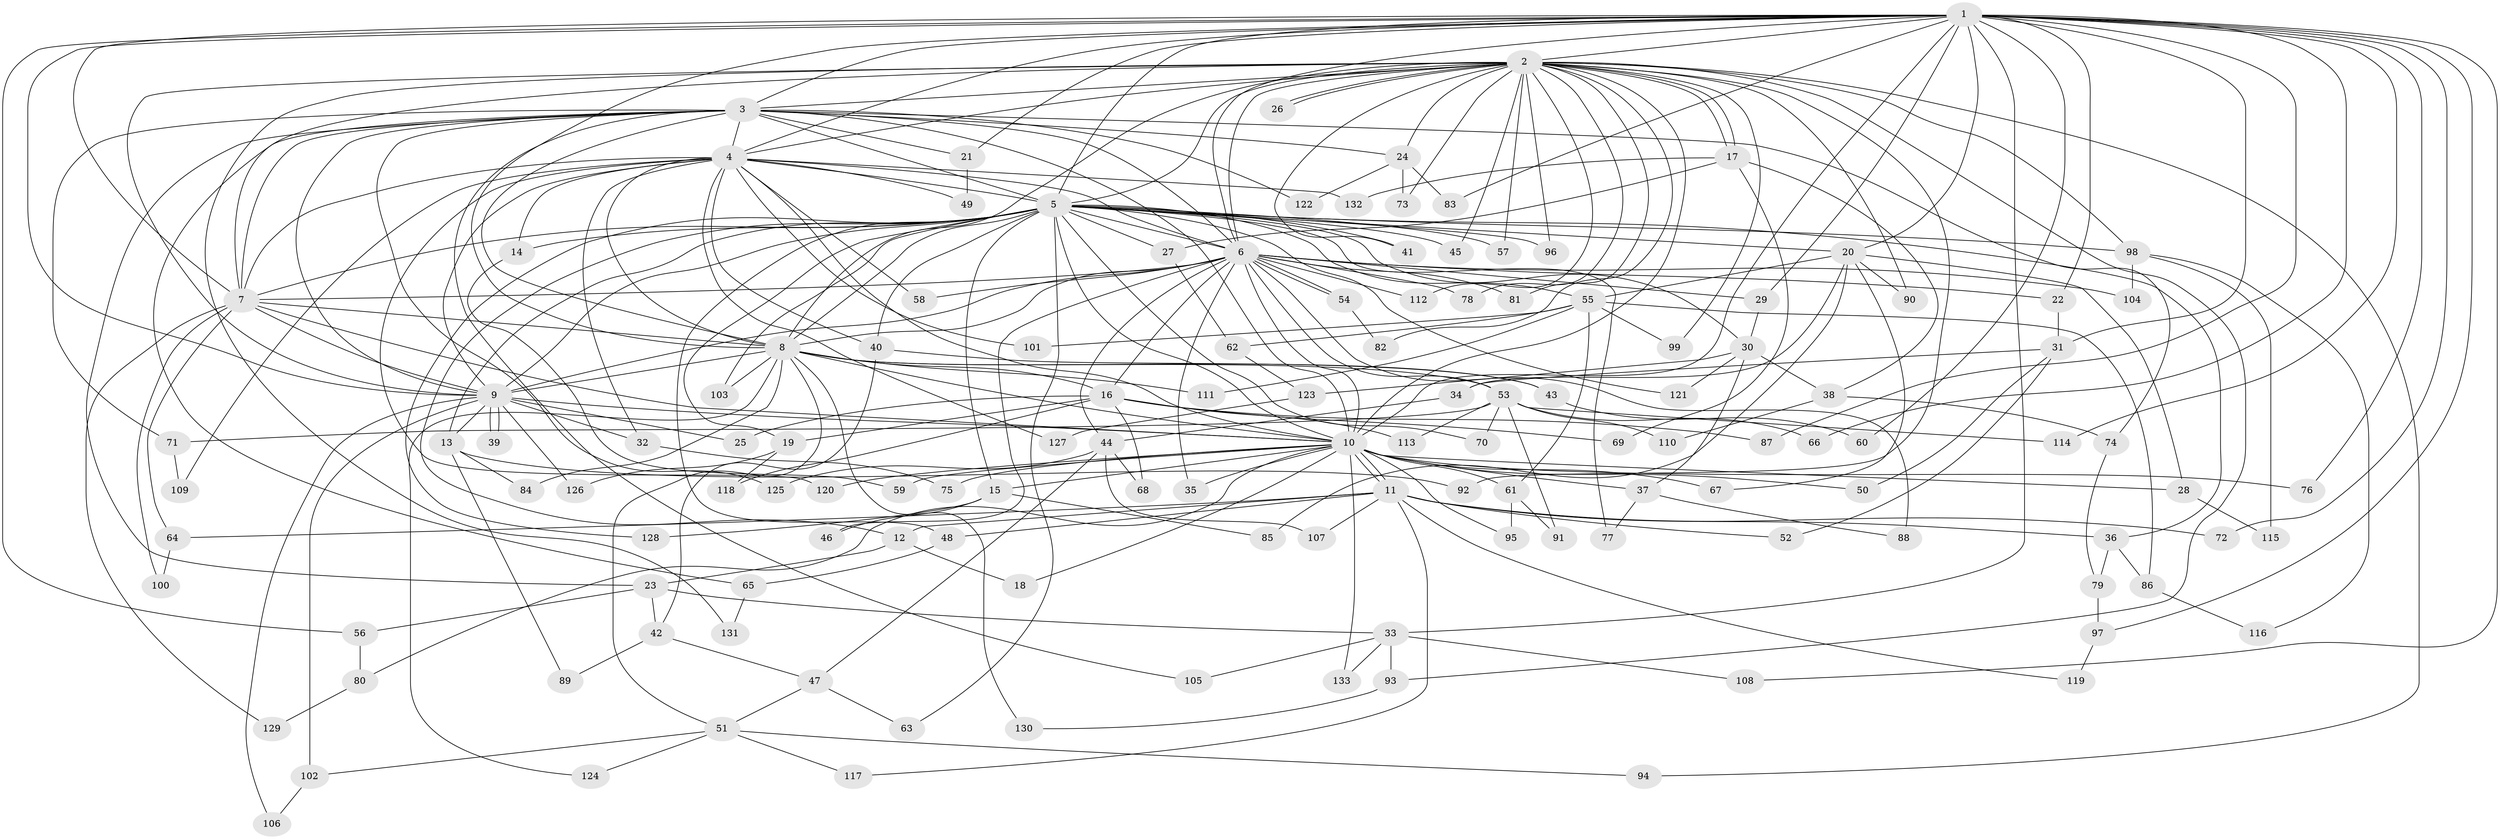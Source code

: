 // Generated by graph-tools (version 1.1) at 2025/35/03/09/25 02:35:14]
// undirected, 133 vertices, 291 edges
graph export_dot {
graph [start="1"]
  node [color=gray90,style=filled];
  1;
  2;
  3;
  4;
  5;
  6;
  7;
  8;
  9;
  10;
  11;
  12;
  13;
  14;
  15;
  16;
  17;
  18;
  19;
  20;
  21;
  22;
  23;
  24;
  25;
  26;
  27;
  28;
  29;
  30;
  31;
  32;
  33;
  34;
  35;
  36;
  37;
  38;
  39;
  40;
  41;
  42;
  43;
  44;
  45;
  46;
  47;
  48;
  49;
  50;
  51;
  52;
  53;
  54;
  55;
  56;
  57;
  58;
  59;
  60;
  61;
  62;
  63;
  64;
  65;
  66;
  67;
  68;
  69;
  70;
  71;
  72;
  73;
  74;
  75;
  76;
  77;
  78;
  79;
  80;
  81;
  82;
  83;
  84;
  85;
  86;
  87;
  88;
  89;
  90;
  91;
  92;
  93;
  94;
  95;
  96;
  97;
  98;
  99;
  100;
  101;
  102;
  103;
  104;
  105;
  106;
  107;
  108;
  109;
  110;
  111;
  112;
  113;
  114;
  115;
  116;
  117;
  118;
  119;
  120;
  121;
  122;
  123;
  124;
  125;
  126;
  127;
  128;
  129;
  130;
  131;
  132;
  133;
  1 -- 2;
  1 -- 3;
  1 -- 4;
  1 -- 5;
  1 -- 6;
  1 -- 7;
  1 -- 8;
  1 -- 9;
  1 -- 10;
  1 -- 20;
  1 -- 21;
  1 -- 22;
  1 -- 29;
  1 -- 31;
  1 -- 33;
  1 -- 56;
  1 -- 60;
  1 -- 66;
  1 -- 72;
  1 -- 76;
  1 -- 83;
  1 -- 87;
  1 -- 97;
  1 -- 108;
  1 -- 114;
  2 -- 3;
  2 -- 4;
  2 -- 5;
  2 -- 6;
  2 -- 7;
  2 -- 8;
  2 -- 9;
  2 -- 10;
  2 -- 17;
  2 -- 17;
  2 -- 24;
  2 -- 26;
  2 -- 26;
  2 -- 41;
  2 -- 45;
  2 -- 57;
  2 -- 73;
  2 -- 78;
  2 -- 81;
  2 -- 82;
  2 -- 90;
  2 -- 92;
  2 -- 93;
  2 -- 94;
  2 -- 96;
  2 -- 98;
  2 -- 99;
  2 -- 112;
  2 -- 131;
  3 -- 4;
  3 -- 5;
  3 -- 6;
  3 -- 7;
  3 -- 8;
  3 -- 9;
  3 -- 10;
  3 -- 21;
  3 -- 23;
  3 -- 24;
  3 -- 65;
  3 -- 71;
  3 -- 74;
  3 -- 105;
  3 -- 122;
  3 -- 125;
  4 -- 5;
  4 -- 6;
  4 -- 7;
  4 -- 8;
  4 -- 9;
  4 -- 10;
  4 -- 14;
  4 -- 32;
  4 -- 40;
  4 -- 49;
  4 -- 58;
  4 -- 101;
  4 -- 109;
  4 -- 120;
  4 -- 127;
  4 -- 132;
  5 -- 6;
  5 -- 7;
  5 -- 8;
  5 -- 9;
  5 -- 10;
  5 -- 12;
  5 -- 13;
  5 -- 14;
  5 -- 15;
  5 -- 19;
  5 -- 20;
  5 -- 27;
  5 -- 30;
  5 -- 36;
  5 -- 40;
  5 -- 41;
  5 -- 45;
  5 -- 48;
  5 -- 55;
  5 -- 57;
  5 -- 63;
  5 -- 70;
  5 -- 77;
  5 -- 96;
  5 -- 98;
  5 -- 103;
  5 -- 121;
  5 -- 128;
  6 -- 7;
  6 -- 8;
  6 -- 9;
  6 -- 10;
  6 -- 16;
  6 -- 22;
  6 -- 29;
  6 -- 35;
  6 -- 44;
  6 -- 46;
  6 -- 53;
  6 -- 54;
  6 -- 54;
  6 -- 58;
  6 -- 78;
  6 -- 81;
  6 -- 88;
  6 -- 104;
  6 -- 112;
  7 -- 8;
  7 -- 9;
  7 -- 10;
  7 -- 64;
  7 -- 100;
  7 -- 129;
  8 -- 9;
  8 -- 10;
  8 -- 16;
  8 -- 43;
  8 -- 51;
  8 -- 53;
  8 -- 84;
  8 -- 103;
  8 -- 111;
  8 -- 124;
  8 -- 130;
  9 -- 10;
  9 -- 13;
  9 -- 25;
  9 -- 32;
  9 -- 39;
  9 -- 39;
  9 -- 102;
  9 -- 106;
  9 -- 126;
  10 -- 11;
  10 -- 11;
  10 -- 15;
  10 -- 18;
  10 -- 28;
  10 -- 35;
  10 -- 37;
  10 -- 50;
  10 -- 59;
  10 -- 61;
  10 -- 67;
  10 -- 75;
  10 -- 76;
  10 -- 80;
  10 -- 95;
  10 -- 120;
  10 -- 133;
  11 -- 12;
  11 -- 36;
  11 -- 48;
  11 -- 52;
  11 -- 64;
  11 -- 72;
  11 -- 107;
  11 -- 117;
  11 -- 119;
  12 -- 18;
  12 -- 23;
  13 -- 84;
  13 -- 89;
  13 -- 92;
  14 -- 59;
  15 -- 46;
  15 -- 85;
  15 -- 128;
  16 -- 19;
  16 -- 25;
  16 -- 68;
  16 -- 69;
  16 -- 87;
  16 -- 113;
  16 -- 118;
  17 -- 27;
  17 -- 38;
  17 -- 69;
  17 -- 132;
  19 -- 118;
  19 -- 126;
  20 -- 28;
  20 -- 34;
  20 -- 55;
  20 -- 67;
  20 -- 85;
  20 -- 90;
  21 -- 49;
  22 -- 31;
  23 -- 33;
  23 -- 42;
  23 -- 56;
  24 -- 73;
  24 -- 83;
  24 -- 122;
  27 -- 62;
  28 -- 115;
  29 -- 30;
  30 -- 37;
  30 -- 38;
  30 -- 121;
  30 -- 123;
  31 -- 34;
  31 -- 50;
  31 -- 52;
  32 -- 75;
  33 -- 93;
  33 -- 105;
  33 -- 108;
  33 -- 133;
  34 -- 44;
  36 -- 79;
  36 -- 86;
  37 -- 77;
  37 -- 88;
  38 -- 74;
  38 -- 110;
  40 -- 42;
  40 -- 43;
  42 -- 47;
  42 -- 89;
  43 -- 60;
  44 -- 47;
  44 -- 68;
  44 -- 107;
  44 -- 125;
  47 -- 51;
  47 -- 63;
  48 -- 65;
  51 -- 94;
  51 -- 102;
  51 -- 117;
  51 -- 124;
  53 -- 66;
  53 -- 70;
  53 -- 71;
  53 -- 91;
  53 -- 110;
  53 -- 113;
  53 -- 114;
  54 -- 82;
  55 -- 61;
  55 -- 62;
  55 -- 86;
  55 -- 99;
  55 -- 101;
  55 -- 111;
  56 -- 80;
  61 -- 91;
  61 -- 95;
  62 -- 123;
  64 -- 100;
  65 -- 131;
  71 -- 109;
  74 -- 79;
  79 -- 97;
  80 -- 129;
  86 -- 116;
  93 -- 130;
  97 -- 119;
  98 -- 104;
  98 -- 115;
  98 -- 116;
  102 -- 106;
  123 -- 127;
}
